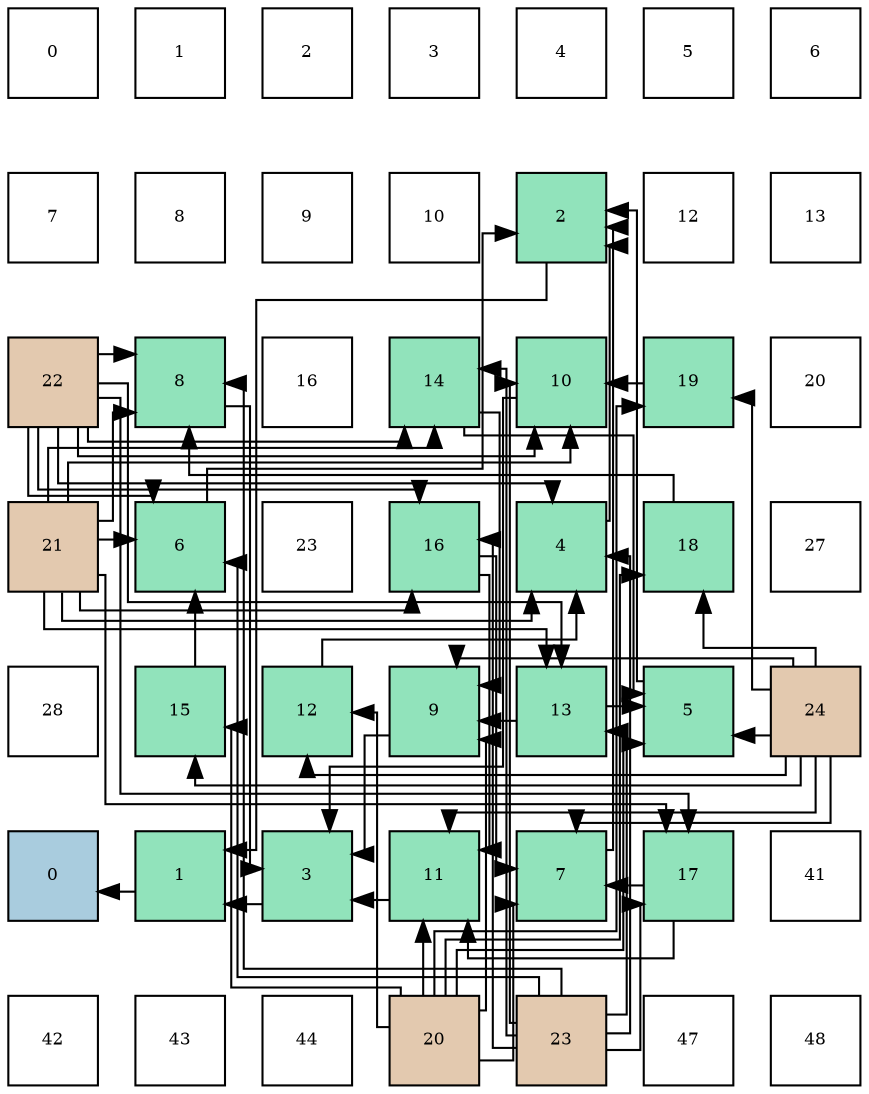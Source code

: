 digraph layout{
 rankdir=TB;
 splines=ortho;
 node [style=filled shape=square fixedsize=true width=0.6];
0[label="0", fontsize=8, fillcolor="#ffffff"];
1[label="1", fontsize=8, fillcolor="#ffffff"];
2[label="2", fontsize=8, fillcolor="#ffffff"];
3[label="3", fontsize=8, fillcolor="#ffffff"];
4[label="4", fontsize=8, fillcolor="#ffffff"];
5[label="5", fontsize=8, fillcolor="#ffffff"];
6[label="6", fontsize=8, fillcolor="#ffffff"];
7[label="7", fontsize=8, fillcolor="#ffffff"];
8[label="8", fontsize=8, fillcolor="#ffffff"];
9[label="9", fontsize=8, fillcolor="#ffffff"];
10[label="10", fontsize=8, fillcolor="#ffffff"];
11[label="2", fontsize=8, fillcolor="#91e3bb"];
12[label="12", fontsize=8, fillcolor="#ffffff"];
13[label="13", fontsize=8, fillcolor="#ffffff"];
14[label="22", fontsize=8, fillcolor="#e3c9af"];
15[label="8", fontsize=8, fillcolor="#91e3bb"];
16[label="16", fontsize=8, fillcolor="#ffffff"];
17[label="14", fontsize=8, fillcolor="#91e3bb"];
18[label="10", fontsize=8, fillcolor="#91e3bb"];
19[label="19", fontsize=8, fillcolor="#91e3bb"];
20[label="20", fontsize=8, fillcolor="#ffffff"];
21[label="21", fontsize=8, fillcolor="#e3c9af"];
22[label="6", fontsize=8, fillcolor="#91e3bb"];
23[label="23", fontsize=8, fillcolor="#ffffff"];
24[label="16", fontsize=8, fillcolor="#91e3bb"];
25[label="4", fontsize=8, fillcolor="#91e3bb"];
26[label="18", fontsize=8, fillcolor="#91e3bb"];
27[label="27", fontsize=8, fillcolor="#ffffff"];
28[label="28", fontsize=8, fillcolor="#ffffff"];
29[label="15", fontsize=8, fillcolor="#91e3bb"];
30[label="12", fontsize=8, fillcolor="#91e3bb"];
31[label="9", fontsize=8, fillcolor="#91e3bb"];
32[label="13", fontsize=8, fillcolor="#91e3bb"];
33[label="5", fontsize=8, fillcolor="#91e3bb"];
34[label="24", fontsize=8, fillcolor="#e3c9af"];
35[label="0", fontsize=8, fillcolor="#a9ccde"];
36[label="1", fontsize=8, fillcolor="#91e3bb"];
37[label="3", fontsize=8, fillcolor="#91e3bb"];
38[label="11", fontsize=8, fillcolor="#91e3bb"];
39[label="7", fontsize=8, fillcolor="#91e3bb"];
40[label="17", fontsize=8, fillcolor="#91e3bb"];
41[label="41", fontsize=8, fillcolor="#ffffff"];
42[label="42", fontsize=8, fillcolor="#ffffff"];
43[label="43", fontsize=8, fillcolor="#ffffff"];
44[label="44", fontsize=8, fillcolor="#ffffff"];
45[label="20", fontsize=8, fillcolor="#e3c9af"];
46[label="23", fontsize=8, fillcolor="#e3c9af"];
47[label="47", fontsize=8, fillcolor="#ffffff"];
48[label="48", fontsize=8, fillcolor="#ffffff"];
edge [constraint=false, style=vis];36 -> 35;
11 -> 36;
37 -> 36;
25 -> 11;
33 -> 11;
22 -> 11;
39 -> 11;
15 -> 37;
31 -> 37;
18 -> 37;
38 -> 37;
30 -> 25;
21 -> 25;
14 -> 25;
46 -> 25;
32 -> 33;
17 -> 33;
45 -> 33;
34 -> 33;
29 -> 22;
21 -> 22;
14 -> 22;
46 -> 22;
24 -> 39;
40 -> 39;
45 -> 39;
34 -> 39;
26 -> 15;
21 -> 15;
14 -> 15;
46 -> 15;
32 -> 31;
17 -> 31;
45 -> 31;
34 -> 31;
19 -> 18;
21 -> 18;
14 -> 18;
46 -> 18;
24 -> 38;
40 -> 38;
45 -> 38;
34 -> 38;
45 -> 30;
34 -> 30;
21 -> 32;
14 -> 32;
46 -> 32;
21 -> 17;
14 -> 17;
46 -> 17;
45 -> 29;
34 -> 29;
21 -> 24;
14 -> 24;
46 -> 24;
21 -> 40;
14 -> 40;
46 -> 40;
45 -> 26;
34 -> 26;
45 -> 19;
34 -> 19;
edge [constraint=true, style=invis];
0 -> 7 -> 14 -> 21 -> 28 -> 35 -> 42;
1 -> 8 -> 15 -> 22 -> 29 -> 36 -> 43;
2 -> 9 -> 16 -> 23 -> 30 -> 37 -> 44;
3 -> 10 -> 17 -> 24 -> 31 -> 38 -> 45;
4 -> 11 -> 18 -> 25 -> 32 -> 39 -> 46;
5 -> 12 -> 19 -> 26 -> 33 -> 40 -> 47;
6 -> 13 -> 20 -> 27 -> 34 -> 41 -> 48;
rank = same {0 -> 1 -> 2 -> 3 -> 4 -> 5 -> 6};
rank = same {7 -> 8 -> 9 -> 10 -> 11 -> 12 -> 13};
rank = same {14 -> 15 -> 16 -> 17 -> 18 -> 19 -> 20};
rank = same {21 -> 22 -> 23 -> 24 -> 25 -> 26 -> 27};
rank = same {28 -> 29 -> 30 -> 31 -> 32 -> 33 -> 34};
rank = same {35 -> 36 -> 37 -> 38 -> 39 -> 40 -> 41};
rank = same {42 -> 43 -> 44 -> 45 -> 46 -> 47 -> 48};
}